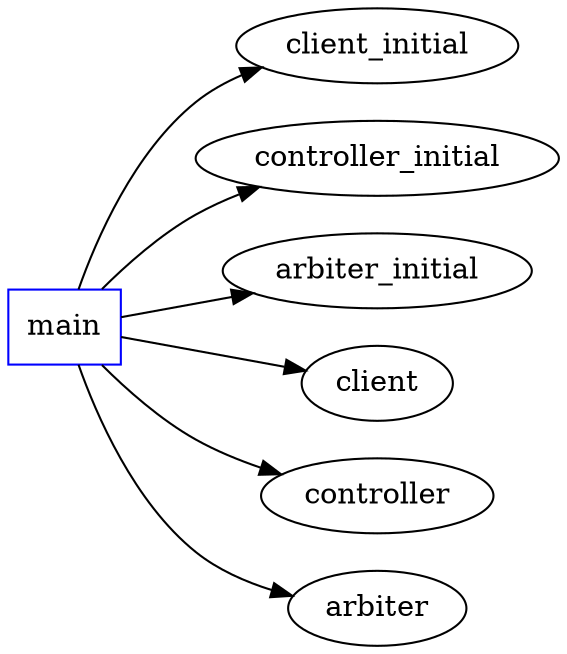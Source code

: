 digraph functioncalls {
rankdir=LR;

main [shape="box", color=blue];
main -> client_initial;
main -> controller_initial;
main -> arbiter_initial;
main -> client;
main -> controller;
main -> arbiter;
}
